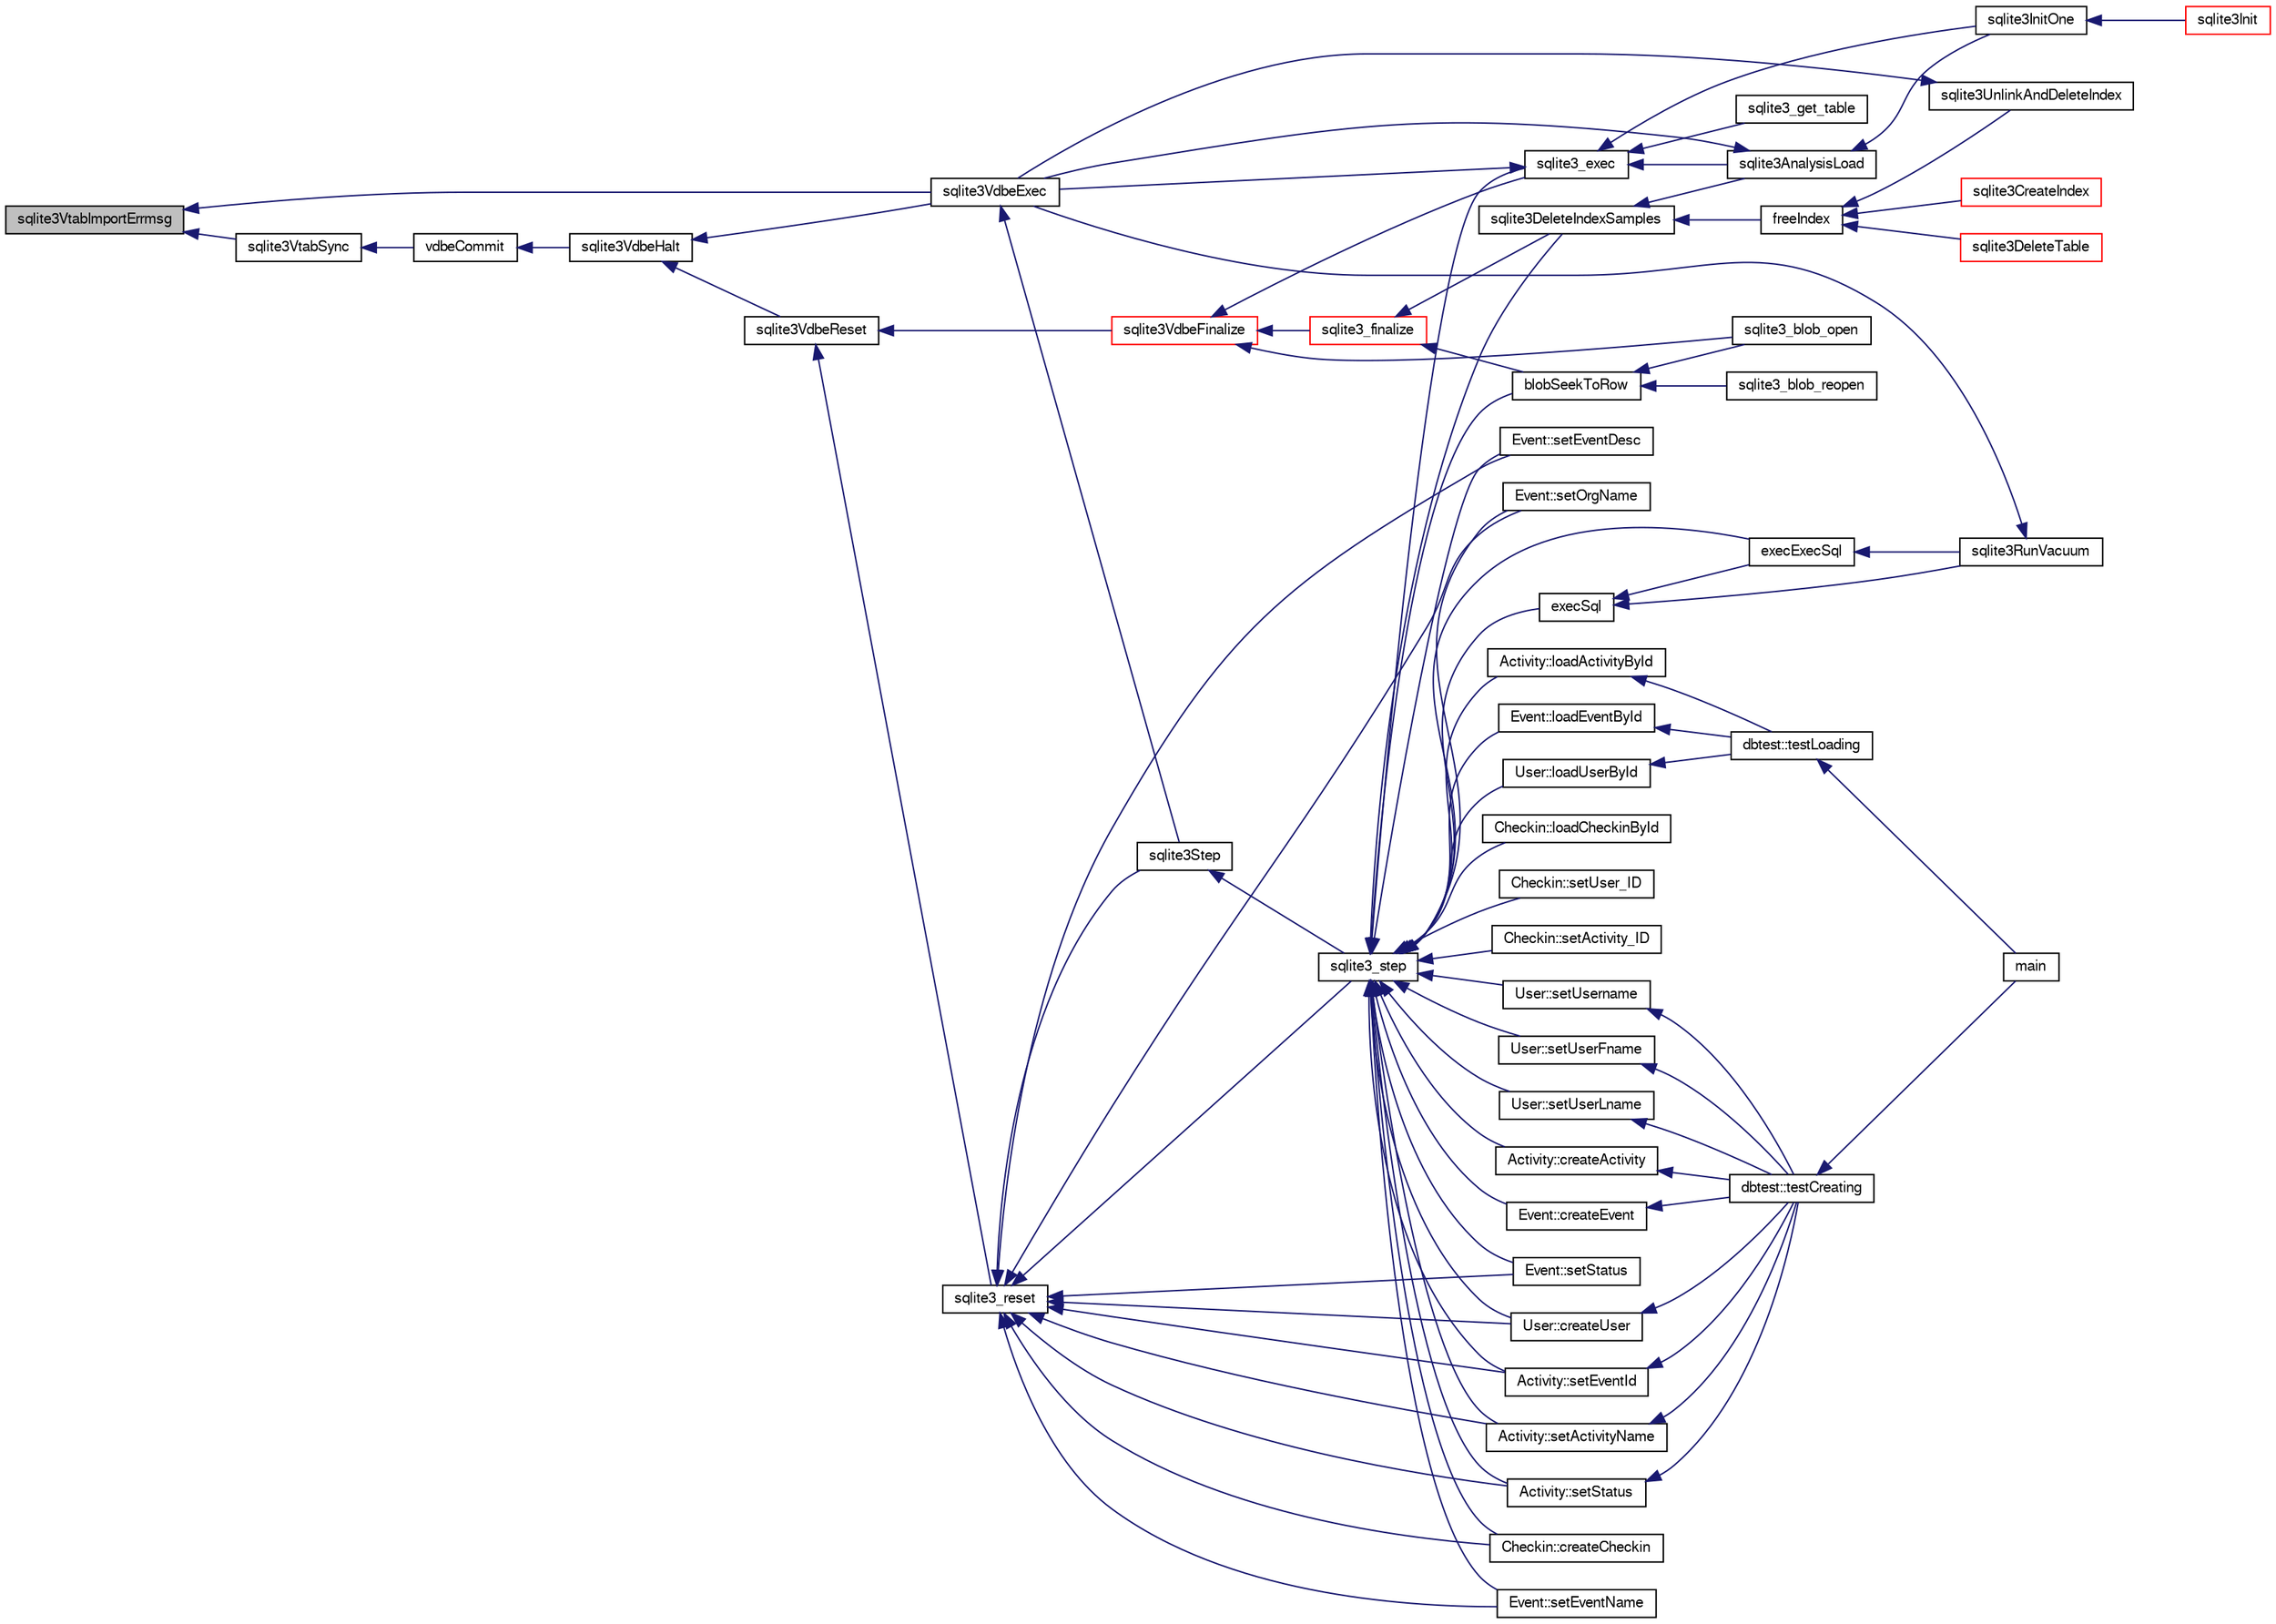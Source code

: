 digraph "sqlite3VtabImportErrmsg"
{
  edge [fontname="FreeSans",fontsize="10",labelfontname="FreeSans",labelfontsize="10"];
  node [fontname="FreeSans",fontsize="10",shape=record];
  rankdir="LR";
  Node804347 [label="sqlite3VtabImportErrmsg",height=0.2,width=0.4,color="black", fillcolor="grey75", style="filled", fontcolor="black"];
  Node804347 -> Node804348 [dir="back",color="midnightblue",fontsize="10",style="solid",fontname="FreeSans"];
  Node804348 [label="sqlite3VdbeExec",height=0.2,width=0.4,color="black", fillcolor="white", style="filled",URL="$sqlite3_8c.html#a8ce40a614bdc56719c4d642b1e4dfb21"];
  Node804348 -> Node804349 [dir="back",color="midnightblue",fontsize="10",style="solid",fontname="FreeSans"];
  Node804349 [label="sqlite3Step",height=0.2,width=0.4,color="black", fillcolor="white", style="filled",URL="$sqlite3_8c.html#a3f2872e873e2758a4beedad1d5113554"];
  Node804349 -> Node804350 [dir="back",color="midnightblue",fontsize="10",style="solid",fontname="FreeSans"];
  Node804350 [label="sqlite3_step",height=0.2,width=0.4,color="black", fillcolor="white", style="filled",URL="$sqlite3_8h.html#ac1e491ce36b7471eb28387f7d3c74334"];
  Node804350 -> Node804351 [dir="back",color="midnightblue",fontsize="10",style="solid",fontname="FreeSans"];
  Node804351 [label="Activity::createActivity",height=0.2,width=0.4,color="black", fillcolor="white", style="filled",URL="$classActivity.html#a813cc5e52c14ab49b39014c134e3425b"];
  Node804351 -> Node804352 [dir="back",color="midnightblue",fontsize="10",style="solid",fontname="FreeSans"];
  Node804352 [label="dbtest::testCreating",height=0.2,width=0.4,color="black", fillcolor="white", style="filled",URL="$classdbtest.html#a8193e88a7df657069c8a6bd09c8243b7"];
  Node804352 -> Node804353 [dir="back",color="midnightblue",fontsize="10",style="solid",fontname="FreeSans"];
  Node804353 [label="main",height=0.2,width=0.4,color="black", fillcolor="white", style="filled",URL="$test_8cpp.html#ae66f6b31b5ad750f1fe042a706a4e3d4"];
  Node804350 -> Node804354 [dir="back",color="midnightblue",fontsize="10",style="solid",fontname="FreeSans"];
  Node804354 [label="Activity::loadActivityById",height=0.2,width=0.4,color="black", fillcolor="white", style="filled",URL="$classActivity.html#abe4ffb4f08a47212ebf9013259d9e7fd"];
  Node804354 -> Node804355 [dir="back",color="midnightblue",fontsize="10",style="solid",fontname="FreeSans"];
  Node804355 [label="dbtest::testLoading",height=0.2,width=0.4,color="black", fillcolor="white", style="filled",URL="$classdbtest.html#a6f98d82a2c8e2b9040848763504ddae1"];
  Node804355 -> Node804353 [dir="back",color="midnightblue",fontsize="10",style="solid",fontname="FreeSans"];
  Node804350 -> Node804356 [dir="back",color="midnightblue",fontsize="10",style="solid",fontname="FreeSans"];
  Node804356 [label="Activity::setEventId",height=0.2,width=0.4,color="black", fillcolor="white", style="filled",URL="$classActivity.html#adb1d0fd0d08f473e068f0a4086bfa9ca"];
  Node804356 -> Node804352 [dir="back",color="midnightblue",fontsize="10",style="solid",fontname="FreeSans"];
  Node804350 -> Node804357 [dir="back",color="midnightblue",fontsize="10",style="solid",fontname="FreeSans"];
  Node804357 [label="Activity::setActivityName",height=0.2,width=0.4,color="black", fillcolor="white", style="filled",URL="$classActivity.html#a62dc3737b33915a36086f9dd26d16a81"];
  Node804357 -> Node804352 [dir="back",color="midnightblue",fontsize="10",style="solid",fontname="FreeSans"];
  Node804350 -> Node804358 [dir="back",color="midnightblue",fontsize="10",style="solid",fontname="FreeSans"];
  Node804358 [label="Activity::setStatus",height=0.2,width=0.4,color="black", fillcolor="white", style="filled",URL="$classActivity.html#af618135a7738f4d2a7ee147a8ef912ea"];
  Node804358 -> Node804352 [dir="back",color="midnightblue",fontsize="10",style="solid",fontname="FreeSans"];
  Node804350 -> Node804359 [dir="back",color="midnightblue",fontsize="10",style="solid",fontname="FreeSans"];
  Node804359 [label="Checkin::createCheckin",height=0.2,width=0.4,color="black", fillcolor="white", style="filled",URL="$classCheckin.html#a4e40acdf7fff0e607f6de4f24f3a163c"];
  Node804350 -> Node804360 [dir="back",color="midnightblue",fontsize="10",style="solid",fontname="FreeSans"];
  Node804360 [label="Checkin::loadCheckinById",height=0.2,width=0.4,color="black", fillcolor="white", style="filled",URL="$classCheckin.html#a3461f70ea6c68475225f2a07f78a21e0"];
  Node804350 -> Node804361 [dir="back",color="midnightblue",fontsize="10",style="solid",fontname="FreeSans"];
  Node804361 [label="Checkin::setUser_ID",height=0.2,width=0.4,color="black", fillcolor="white", style="filled",URL="$classCheckin.html#a76ab640f4f912876dbebf183db5359c6"];
  Node804350 -> Node804362 [dir="back",color="midnightblue",fontsize="10",style="solid",fontname="FreeSans"];
  Node804362 [label="Checkin::setActivity_ID",height=0.2,width=0.4,color="black", fillcolor="white", style="filled",URL="$classCheckin.html#ab2ff3ec2604ec73a42af25874a00b232"];
  Node804350 -> Node804363 [dir="back",color="midnightblue",fontsize="10",style="solid",fontname="FreeSans"];
  Node804363 [label="Event::createEvent",height=0.2,width=0.4,color="black", fillcolor="white", style="filled",URL="$classEvent.html#a77adb9f4a46ffb32c2d931f0691f5903"];
  Node804363 -> Node804352 [dir="back",color="midnightblue",fontsize="10",style="solid",fontname="FreeSans"];
  Node804350 -> Node804364 [dir="back",color="midnightblue",fontsize="10",style="solid",fontname="FreeSans"];
  Node804364 [label="Event::loadEventById",height=0.2,width=0.4,color="black", fillcolor="white", style="filled",URL="$classEvent.html#afa66cea33f722dbeecb69cc98fdea055"];
  Node804364 -> Node804355 [dir="back",color="midnightblue",fontsize="10",style="solid",fontname="FreeSans"];
  Node804350 -> Node804365 [dir="back",color="midnightblue",fontsize="10",style="solid",fontname="FreeSans"];
  Node804365 [label="Event::setEventName",height=0.2,width=0.4,color="black", fillcolor="white", style="filled",URL="$classEvent.html#a10596b6ca077df05184e30d62b08729d"];
  Node804350 -> Node804366 [dir="back",color="midnightblue",fontsize="10",style="solid",fontname="FreeSans"];
  Node804366 [label="Event::setEventDesc",height=0.2,width=0.4,color="black", fillcolor="white", style="filled",URL="$classEvent.html#ae36b8377dcae792f1c5c4726024c981b"];
  Node804350 -> Node804367 [dir="back",color="midnightblue",fontsize="10",style="solid",fontname="FreeSans"];
  Node804367 [label="Event::setOrgName",height=0.2,width=0.4,color="black", fillcolor="white", style="filled",URL="$classEvent.html#a19aac0f776bd764563a54977656cf680"];
  Node804350 -> Node804368 [dir="back",color="midnightblue",fontsize="10",style="solid",fontname="FreeSans"];
  Node804368 [label="Event::setStatus",height=0.2,width=0.4,color="black", fillcolor="white", style="filled",URL="$classEvent.html#ab0a6b9285af0f4172eb841e2b80f8972"];
  Node804350 -> Node804369 [dir="back",color="midnightblue",fontsize="10",style="solid",fontname="FreeSans"];
  Node804369 [label="blobSeekToRow",height=0.2,width=0.4,color="black", fillcolor="white", style="filled",URL="$sqlite3_8c.html#afff57e13332b98c8a44a7cebe38962ab"];
  Node804369 -> Node804370 [dir="back",color="midnightblue",fontsize="10",style="solid",fontname="FreeSans"];
  Node804370 [label="sqlite3_blob_open",height=0.2,width=0.4,color="black", fillcolor="white", style="filled",URL="$sqlite3_8h.html#adb8ad839a5bdd62a43785132bc7dd518"];
  Node804369 -> Node804371 [dir="back",color="midnightblue",fontsize="10",style="solid",fontname="FreeSans"];
  Node804371 [label="sqlite3_blob_reopen",height=0.2,width=0.4,color="black", fillcolor="white", style="filled",URL="$sqlite3_8h.html#abc77c24fdc0150138490359a94360f7e"];
  Node804350 -> Node804372 [dir="back",color="midnightblue",fontsize="10",style="solid",fontname="FreeSans"];
  Node804372 [label="sqlite3DeleteIndexSamples",height=0.2,width=0.4,color="black", fillcolor="white", style="filled",URL="$sqlite3_8c.html#aaeda0302fbf61397ec009f65bed047ef"];
  Node804372 -> Node804373 [dir="back",color="midnightblue",fontsize="10",style="solid",fontname="FreeSans"];
  Node804373 [label="sqlite3AnalysisLoad",height=0.2,width=0.4,color="black", fillcolor="white", style="filled",URL="$sqlite3_8c.html#a48a2301c27e1d3d68708b9b8761b5a01"];
  Node804373 -> Node804348 [dir="back",color="midnightblue",fontsize="10",style="solid",fontname="FreeSans"];
  Node804373 -> Node804374 [dir="back",color="midnightblue",fontsize="10",style="solid",fontname="FreeSans"];
  Node804374 [label="sqlite3InitOne",height=0.2,width=0.4,color="black", fillcolor="white", style="filled",URL="$sqlite3_8c.html#ac4318b25df65269906b0379251fe9b85"];
  Node804374 -> Node804375 [dir="back",color="midnightblue",fontsize="10",style="solid",fontname="FreeSans"];
  Node804375 [label="sqlite3Init",height=0.2,width=0.4,color="red", fillcolor="white", style="filled",URL="$sqlite3_8c.html#aed74e3dc765631a833f522f425ff5a48"];
  Node804372 -> Node804475 [dir="back",color="midnightblue",fontsize="10",style="solid",fontname="FreeSans"];
  Node804475 [label="freeIndex",height=0.2,width=0.4,color="black", fillcolor="white", style="filled",URL="$sqlite3_8c.html#a00907c99c18d5bcb9d0b38c077146c31"];
  Node804475 -> Node804476 [dir="back",color="midnightblue",fontsize="10",style="solid",fontname="FreeSans"];
  Node804476 [label="sqlite3UnlinkAndDeleteIndex",height=0.2,width=0.4,color="black", fillcolor="white", style="filled",URL="$sqlite3_8c.html#a889f2dcb438c56db37a6d61e9f25e244"];
  Node804476 -> Node804348 [dir="back",color="midnightblue",fontsize="10",style="solid",fontname="FreeSans"];
  Node804475 -> Node804477 [dir="back",color="midnightblue",fontsize="10",style="solid",fontname="FreeSans"];
  Node804477 [label="sqlite3DeleteTable",height=0.2,width=0.4,color="red", fillcolor="white", style="filled",URL="$sqlite3_8c.html#a7fd3d507375a381a3807f92735318973"];
  Node804475 -> Node804387 [dir="back",color="midnightblue",fontsize="10",style="solid",fontname="FreeSans"];
  Node804387 [label="sqlite3CreateIndex",height=0.2,width=0.4,color="red", fillcolor="white", style="filled",URL="$sqlite3_8c.html#a8dbe5e590ab6c58a8c45f34f7c81e825"];
  Node804350 -> Node804541 [dir="back",color="midnightblue",fontsize="10",style="solid",fontname="FreeSans"];
  Node804541 [label="sqlite3_exec",height=0.2,width=0.4,color="black", fillcolor="white", style="filled",URL="$sqlite3_8h.html#a97487ec8150e0bcc8fa392ab8f0e24db"];
  Node804541 -> Node804348 [dir="back",color="midnightblue",fontsize="10",style="solid",fontname="FreeSans"];
  Node804541 -> Node804373 [dir="back",color="midnightblue",fontsize="10",style="solid",fontname="FreeSans"];
  Node804541 -> Node804374 [dir="back",color="midnightblue",fontsize="10",style="solid",fontname="FreeSans"];
  Node804541 -> Node804542 [dir="back",color="midnightblue",fontsize="10",style="solid",fontname="FreeSans"];
  Node804542 [label="sqlite3_get_table",height=0.2,width=0.4,color="black", fillcolor="white", style="filled",URL="$sqlite3_8h.html#a5effeac4e12df57beaa35c5be1f61579"];
  Node804350 -> Node804532 [dir="back",color="midnightblue",fontsize="10",style="solid",fontname="FreeSans"];
  Node804532 [label="execSql",height=0.2,width=0.4,color="black", fillcolor="white", style="filled",URL="$sqlite3_8c.html#a7d16651b98a110662f4c265eff0246cb"];
  Node804532 -> Node804533 [dir="back",color="midnightblue",fontsize="10",style="solid",fontname="FreeSans"];
  Node804533 [label="execExecSql",height=0.2,width=0.4,color="black", fillcolor="white", style="filled",URL="$sqlite3_8c.html#ac1be09a6c047f21133d16378d301e0d4"];
  Node804533 -> Node804534 [dir="back",color="midnightblue",fontsize="10",style="solid",fontname="FreeSans"];
  Node804534 [label="sqlite3RunVacuum",height=0.2,width=0.4,color="black", fillcolor="white", style="filled",URL="$sqlite3_8c.html#a5e83ddc7b3e7e8e79ad5d1fc92de1d2f"];
  Node804534 -> Node804348 [dir="back",color="midnightblue",fontsize="10",style="solid",fontname="FreeSans"];
  Node804532 -> Node804534 [dir="back",color="midnightblue",fontsize="10",style="solid",fontname="FreeSans"];
  Node804350 -> Node804533 [dir="back",color="midnightblue",fontsize="10",style="solid",fontname="FreeSans"];
  Node804350 -> Node804535 [dir="back",color="midnightblue",fontsize="10",style="solid",fontname="FreeSans"];
  Node804535 [label="User::createUser",height=0.2,width=0.4,color="black", fillcolor="white", style="filled",URL="$classUser.html#a22ed673939e8cc0a136130b809bba513"];
  Node804535 -> Node804352 [dir="back",color="midnightblue",fontsize="10",style="solid",fontname="FreeSans"];
  Node804350 -> Node804536 [dir="back",color="midnightblue",fontsize="10",style="solid",fontname="FreeSans"];
  Node804536 [label="User::loadUserById",height=0.2,width=0.4,color="black", fillcolor="white", style="filled",URL="$classUser.html#a863377665b7fb83c5547dcf9727f5092"];
  Node804536 -> Node804355 [dir="back",color="midnightblue",fontsize="10",style="solid",fontname="FreeSans"];
  Node804350 -> Node804537 [dir="back",color="midnightblue",fontsize="10",style="solid",fontname="FreeSans"];
  Node804537 [label="User::setUsername",height=0.2,width=0.4,color="black", fillcolor="white", style="filled",URL="$classUser.html#aa0497022a136cb78de785b0a39ae60b1"];
  Node804537 -> Node804352 [dir="back",color="midnightblue",fontsize="10",style="solid",fontname="FreeSans"];
  Node804350 -> Node804538 [dir="back",color="midnightblue",fontsize="10",style="solid",fontname="FreeSans"];
  Node804538 [label="User::setUserFname",height=0.2,width=0.4,color="black", fillcolor="white", style="filled",URL="$classUser.html#a72657eb55cd0ca437b4841a43f19912f"];
  Node804538 -> Node804352 [dir="back",color="midnightblue",fontsize="10",style="solid",fontname="FreeSans"];
  Node804350 -> Node804539 [dir="back",color="midnightblue",fontsize="10",style="solid",fontname="FreeSans"];
  Node804539 [label="User::setUserLname",height=0.2,width=0.4,color="black", fillcolor="white", style="filled",URL="$classUser.html#aa25973387e5afe1aa6f60dd6545e33b5"];
  Node804539 -> Node804352 [dir="back",color="midnightblue",fontsize="10",style="solid",fontname="FreeSans"];
  Node804347 -> Node804609 [dir="back",color="midnightblue",fontsize="10",style="solid",fontname="FreeSans"];
  Node804609 [label="sqlite3VtabSync",height=0.2,width=0.4,color="black", fillcolor="white", style="filled",URL="$sqlite3_8c.html#ad72daa461e657b759bfb8747cb5b6d3e"];
  Node804609 -> Node804610 [dir="back",color="midnightblue",fontsize="10",style="solid",fontname="FreeSans"];
  Node804610 [label="vdbeCommit",height=0.2,width=0.4,color="black", fillcolor="white", style="filled",URL="$sqlite3_8c.html#a5d7f1e0625451b987728f600cfe1b92d"];
  Node804610 -> Node804567 [dir="back",color="midnightblue",fontsize="10",style="solid",fontname="FreeSans"];
  Node804567 [label="sqlite3VdbeHalt",height=0.2,width=0.4,color="black", fillcolor="white", style="filled",URL="$sqlite3_8c.html#a8d1d99703d999190fbc35ecc981cb709"];
  Node804567 -> Node804568 [dir="back",color="midnightblue",fontsize="10",style="solid",fontname="FreeSans"];
  Node804568 [label="sqlite3VdbeReset",height=0.2,width=0.4,color="black", fillcolor="white", style="filled",URL="$sqlite3_8c.html#a315a913742f7267f90d46d41446353b1"];
  Node804568 -> Node804569 [dir="back",color="midnightblue",fontsize="10",style="solid",fontname="FreeSans"];
  Node804569 [label="sqlite3VdbeFinalize",height=0.2,width=0.4,color="red", fillcolor="white", style="filled",URL="$sqlite3_8c.html#af81e0c8d03b71610d3a826469f67bbd4"];
  Node804569 -> Node804570 [dir="back",color="midnightblue",fontsize="10",style="solid",fontname="FreeSans"];
  Node804570 [label="sqlite3_finalize",height=0.2,width=0.4,color="red", fillcolor="white", style="filled",URL="$sqlite3_8h.html#a801195c0f771d40bb4be1e40f3b88945"];
  Node804570 -> Node804369 [dir="back",color="midnightblue",fontsize="10",style="solid",fontname="FreeSans"];
  Node804570 -> Node804372 [dir="back",color="midnightblue",fontsize="10",style="solid",fontname="FreeSans"];
  Node804569 -> Node804370 [dir="back",color="midnightblue",fontsize="10",style="solid",fontname="FreeSans"];
  Node804569 -> Node804541 [dir="back",color="midnightblue",fontsize="10",style="solid",fontname="FreeSans"];
  Node804568 -> Node804576 [dir="back",color="midnightblue",fontsize="10",style="solid",fontname="FreeSans"];
  Node804576 [label="sqlite3_reset",height=0.2,width=0.4,color="black", fillcolor="white", style="filled",URL="$sqlite3_8h.html#a758efebc2e95694959ab0e74b397984c"];
  Node804576 -> Node804356 [dir="back",color="midnightblue",fontsize="10",style="solid",fontname="FreeSans"];
  Node804576 -> Node804357 [dir="back",color="midnightblue",fontsize="10",style="solid",fontname="FreeSans"];
  Node804576 -> Node804358 [dir="back",color="midnightblue",fontsize="10",style="solid",fontname="FreeSans"];
  Node804576 -> Node804359 [dir="back",color="midnightblue",fontsize="10",style="solid",fontname="FreeSans"];
  Node804576 -> Node804365 [dir="back",color="midnightblue",fontsize="10",style="solid",fontname="FreeSans"];
  Node804576 -> Node804366 [dir="back",color="midnightblue",fontsize="10",style="solid",fontname="FreeSans"];
  Node804576 -> Node804367 [dir="back",color="midnightblue",fontsize="10",style="solid",fontname="FreeSans"];
  Node804576 -> Node804368 [dir="back",color="midnightblue",fontsize="10",style="solid",fontname="FreeSans"];
  Node804576 -> Node804349 [dir="back",color="midnightblue",fontsize="10",style="solid",fontname="FreeSans"];
  Node804576 -> Node804350 [dir="back",color="midnightblue",fontsize="10",style="solid",fontname="FreeSans"];
  Node804576 -> Node804535 [dir="back",color="midnightblue",fontsize="10",style="solid",fontname="FreeSans"];
  Node804567 -> Node804348 [dir="back",color="midnightblue",fontsize="10",style="solid",fontname="FreeSans"];
}
